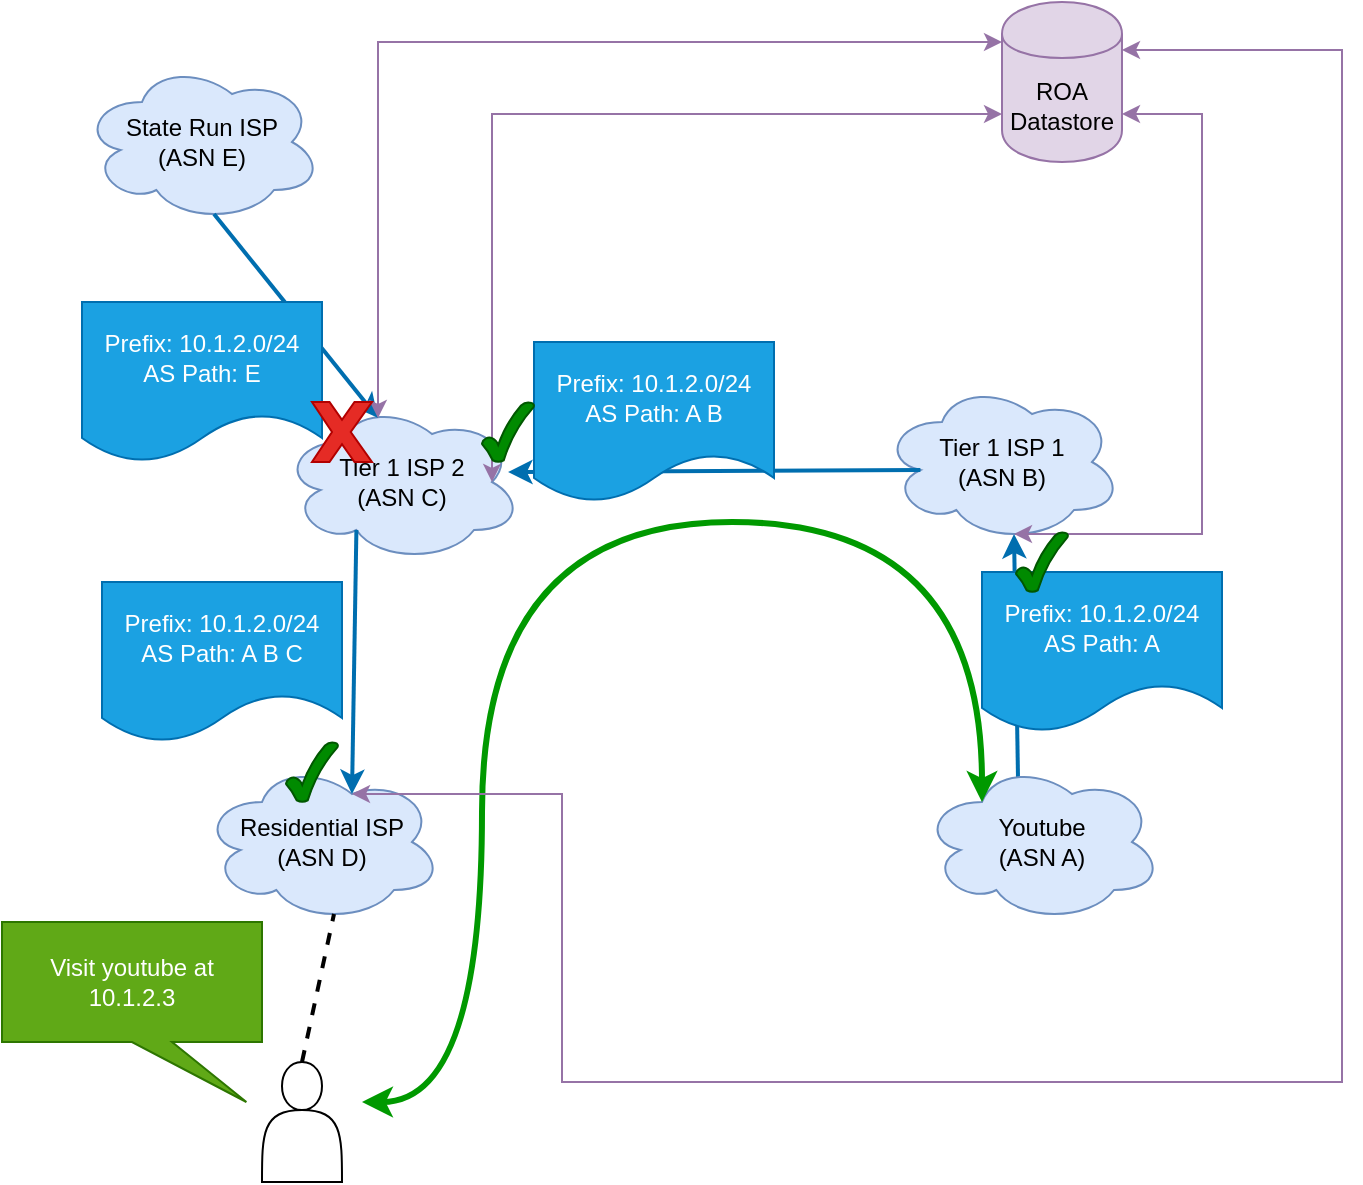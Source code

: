 <mxfile version="12.3.3" type="device" pages="1"><diagram id="Rd24nJYDN6u4Pm66B0-U" name="Page-1"><mxGraphModel dx="1357" dy="728" grid="1" gridSize="10" guides="1" tooltips="1" connect="1" arrows="1" fold="1" page="1" pageScale="1" pageWidth="850" pageHeight="1100" math="0" shadow="0"><root><mxCell id="0"/><mxCell id="1" parent="0"/><mxCell id="e7N7-tjZV6Bajt33-_lS-11" style="rounded=0;orthogonalLoop=1;jettySize=auto;html=1;exitX=0.4;exitY=0.1;exitDx=0;exitDy=0;exitPerimeter=0;entryX=0.55;entryY=0.95;entryDx=0;entryDy=0;entryPerimeter=0;strokeWidth=2;fillColor=#1ba1e2;strokeColor=#006EAF;" parent="1" source="e7N7-tjZV6Bajt33-_lS-1" target="e7N7-tjZV6Bajt33-_lS-3" edge="1"><mxGeometry relative="1" as="geometry"/></mxCell><mxCell id="e7N7-tjZV6Bajt33-_lS-1" value="Youtube&lt;br&gt;(ASN A)" style="ellipse;shape=cloud;whiteSpace=wrap;html=1;fillColor=#dae8fc;strokeColor=#6c8ebf;" parent="1" vertex="1"><mxGeometry x="590" y="420" width="120" height="80" as="geometry"/></mxCell><mxCell id="e7N7-tjZV6Bajt33-_lS-3" value="Tier 1 ISP 1&lt;br&gt;(ASN B)" style="ellipse;shape=cloud;whiteSpace=wrap;html=1;fillColor=#dae8fc;strokeColor=#6c8ebf;" parent="1" vertex="1"><mxGeometry x="570" y="230" width="120" height="80" as="geometry"/></mxCell><mxCell id="e7N7-tjZV6Bajt33-_lS-4" value="Tier 1 ISP 2&lt;br&gt;(ASN C)" style="ellipse;shape=cloud;whiteSpace=wrap;html=1;fillColor=#dae8fc;strokeColor=#6c8ebf;" parent="1" vertex="1"><mxGeometry x="270" y="240" width="120" height="80" as="geometry"/></mxCell><mxCell id="e7N7-tjZV6Bajt33-_lS-5" value="Residential ISP&lt;br&gt;(ASN D)" style="ellipse;shape=cloud;whiteSpace=wrap;html=1;fillColor=#dae8fc;strokeColor=#6c8ebf;" parent="1" vertex="1"><mxGeometry x="230" y="420" width="120" height="80" as="geometry"/></mxCell><mxCell id="e7N7-tjZV6Bajt33-_lS-8" value="" style="shape=actor;whiteSpace=wrap;html=1;" parent="1" vertex="1"><mxGeometry x="260" y="570" width="40" height="60" as="geometry"/></mxCell><mxCell id="e7N7-tjZV6Bajt33-_lS-9" value="" style="endArrow=classic;html=1;exitX=0.16;exitY=0.55;exitDx=0;exitDy=0;exitPerimeter=0;entryX=0.942;entryY=0.438;entryDx=0;entryDy=0;entryPerimeter=0;strokeWidth=2;fillColor=#1ba1e2;strokeColor=#006EAF;" parent="1" source="e7N7-tjZV6Bajt33-_lS-3" target="e7N7-tjZV6Bajt33-_lS-4" edge="1"><mxGeometry width="50" height="50" relative="1" as="geometry"><mxPoint x="150" y="640" as="sourcePoint"/><mxPoint x="200" y="590" as="targetPoint"/></mxGeometry></mxCell><mxCell id="e7N7-tjZV6Bajt33-_lS-10" value="" style="endArrow=classic;html=1;exitX=0.31;exitY=0.8;exitDx=0;exitDy=0;exitPerimeter=0;entryX=0.625;entryY=0.2;entryDx=0;entryDy=0;entryPerimeter=0;strokeWidth=2;fillColor=#1ba1e2;strokeColor=#006EAF;" parent="1" source="e7N7-tjZV6Bajt33-_lS-4" target="e7N7-tjZV6Bajt33-_lS-5" edge="1"><mxGeometry width="50" height="50" relative="1" as="geometry"><mxPoint x="140" y="720" as="sourcePoint"/><mxPoint x="190" y="670" as="targetPoint"/></mxGeometry></mxCell><mxCell id="e7N7-tjZV6Bajt33-_lS-12" value="Prefix: 10.1.2.0/24&lt;br&gt;AS Path: A" style="shape=document;whiteSpace=wrap;html=1;boundedLbl=1;fillColor=#1ba1e2;strokeColor=#006EAF;fontColor=#ffffff;" parent="1" vertex="1"><mxGeometry x="620" y="325" width="120" height="80" as="geometry"/></mxCell><mxCell id="e7N7-tjZV6Bajt33-_lS-13" value="Prefix: 10.1.2.0/24&lt;br&gt;AS Path: A B" style="shape=document;whiteSpace=wrap;html=1;boundedLbl=1;fillColor=#1ba1e2;strokeColor=#006EAF;fontColor=#ffffff;" parent="1" vertex="1"><mxGeometry x="396" y="210" width="120" height="80" as="geometry"/></mxCell><mxCell id="e7N7-tjZV6Bajt33-_lS-14" value="Prefix: 10.1.2.0/24&lt;br&gt;AS Path: A B C" style="shape=document;whiteSpace=wrap;html=1;boundedLbl=1;fillColor=#1ba1e2;strokeColor=#006EAF;fontColor=#ffffff;" parent="1" vertex="1"><mxGeometry x="180" y="330" width="120" height="80" as="geometry"/></mxCell><mxCell id="e7N7-tjZV6Bajt33-_lS-17" value="" style="endArrow=classic;html=1;edgeStyle=orthogonalEdgeStyle;curved=1;strokeWidth=3;strokeColor=#009900;startArrow=classic;startFill=1;entryX=0.25;entryY=0.25;entryDx=0;entryDy=0;entryPerimeter=0;" parent="1" edge="1" target="e7N7-tjZV6Bajt33-_lS-1"><mxGeometry width="50" height="50" relative="1" as="geometry"><mxPoint x="310" y="590" as="sourcePoint"/><mxPoint x="300" y="110" as="targetPoint"/><Array as="points"><mxPoint x="370" y="590"/><mxPoint x="370" y="300"/><mxPoint x="620" y="300"/></Array></mxGeometry></mxCell><mxCell id="e7N7-tjZV6Bajt33-_lS-19" value="Visit youtube at 10.1.2.3" style="shape=callout;whiteSpace=wrap;html=1;perimeter=calloutPerimeter;position2=0.94;fillColor=#60a917;strokeColor=#2D7600;fontColor=#ffffff;" parent="1" vertex="1"><mxGeometry x="130" y="500" width="130" height="90" as="geometry"/></mxCell><mxCell id="e7N7-tjZV6Bajt33-_lS-20" value="" style="endArrow=none;dashed=1;html=1;strokeColor=#000000;strokeWidth=2;entryX=0.55;entryY=0.95;entryDx=0;entryDy=0;entryPerimeter=0;" parent="1" target="e7N7-tjZV6Bajt33-_lS-5" edge="1"><mxGeometry width="50" height="50" relative="1" as="geometry"><mxPoint x="280" y="570" as="sourcePoint"/><mxPoint x="180" y="650" as="targetPoint"/></mxGeometry></mxCell><mxCell id="e7N7-tjZV6Bajt33-_lS-21" value="State Run ISP&lt;br&gt;(ASN E)" style="ellipse;shape=cloud;whiteSpace=wrap;html=1;fillColor=#dae8fc;strokeColor=#6c8ebf;" parent="1" vertex="1"><mxGeometry x="170" y="70" width="120" height="80" as="geometry"/></mxCell><mxCell id="e7N7-tjZV6Bajt33-_lS-22" style="rounded=0;orthogonalLoop=1;jettySize=auto;html=1;exitX=0.55;exitY=0.95;exitDx=0;exitDy=0;exitPerimeter=0;entryX=0.4;entryY=0.1;entryDx=0;entryDy=0;entryPerimeter=0;strokeWidth=2;fillColor=#1ba1e2;strokeColor=#006EAF;" parent="1" source="e7N7-tjZV6Bajt33-_lS-21" target="e7N7-tjZV6Bajt33-_lS-4" edge="1"><mxGeometry relative="1" as="geometry"><mxPoint x="172" y="270" as="sourcePoint"/><mxPoint x="170" y="148" as="targetPoint"/></mxGeometry></mxCell><mxCell id="e7N7-tjZV6Bajt33-_lS-23" value="Prefix: 10.1.2.0/24&lt;br&gt;AS Path: E" style="shape=document;whiteSpace=wrap;html=1;boundedLbl=1;fillColor=#1ba1e2;strokeColor=#006EAF;fontColor=#ffffff;" parent="1" vertex="1"><mxGeometry x="170" y="190" width="120" height="80" as="geometry"/></mxCell><mxCell id="QMQZmk5qR_oar2IFjogQ-1" value="ROA&lt;br&gt;Datastore" style="shape=cylinder;whiteSpace=wrap;html=1;boundedLbl=1;backgroundOutline=1;fillColor=#e1d5e7;strokeColor=#9673a6;" vertex="1" parent="1"><mxGeometry x="630" y="40" width="60" height="80" as="geometry"/></mxCell><mxCell id="QMQZmk5qR_oar2IFjogQ-3" style="edgeStyle=orthogonalEdgeStyle;rounded=0;orthogonalLoop=1;jettySize=auto;html=1;exitX=0.875;exitY=0.5;exitDx=0;exitDy=0;exitPerimeter=0;entryX=0;entryY=0.7;entryDx=0;entryDy=0;fillColor=#e1d5e7;strokeColor=#9673a6;startArrow=classic;startFill=1;" edge="1" parent="1" source="e7N7-tjZV6Bajt33-_lS-4" target="QMQZmk5qR_oar2IFjogQ-1"><mxGeometry relative="1" as="geometry"><mxPoint x="646" y="316" as="sourcePoint"/><mxPoint x="700" y="90" as="targetPoint"/><Array as="points"><mxPoint x="375" y="96"/></Array></mxGeometry></mxCell><mxCell id="QMQZmk5qR_oar2IFjogQ-2" style="edgeStyle=orthogonalEdgeStyle;rounded=0;orthogonalLoop=1;jettySize=auto;html=1;exitX=0.55;exitY=0.95;exitDx=0;exitDy=0;exitPerimeter=0;entryX=1;entryY=0.7;entryDx=0;entryDy=0;fillColor=#e1d5e7;strokeColor=#9673a6;startArrow=classic;startFill=1;" edge="1" parent="1" source="e7N7-tjZV6Bajt33-_lS-3" target="QMQZmk5qR_oar2IFjogQ-1"><mxGeometry relative="1" as="geometry"><Array as="points"><mxPoint x="730" y="306"/><mxPoint x="730" y="96"/></Array></mxGeometry></mxCell><mxCell id="QMQZmk5qR_oar2IFjogQ-4" style="edgeStyle=orthogonalEdgeStyle;rounded=0;orthogonalLoop=1;jettySize=auto;html=1;exitX=0.625;exitY=0.2;exitDx=0;exitDy=0;exitPerimeter=0;entryX=1;entryY=0.3;entryDx=0;entryDy=0;fillColor=#e1d5e7;strokeColor=#9673a6;startArrow=classic;startFill=1;" edge="1" parent="1" source="e7N7-tjZV6Bajt33-_lS-5" target="QMQZmk5qR_oar2IFjogQ-1"><mxGeometry relative="1" as="geometry"><mxPoint x="385" y="290" as="sourcePoint"/><mxPoint x="670" y="130" as="targetPoint"/><Array as="points"><mxPoint x="410" y="436"/><mxPoint x="410" y="580"/><mxPoint x="800" y="580"/><mxPoint x="800" y="64"/></Array></mxGeometry></mxCell><mxCell id="QMQZmk5qR_oar2IFjogQ-5" style="edgeStyle=orthogonalEdgeStyle;rounded=0;orthogonalLoop=1;jettySize=auto;html=1;exitX=0.4;exitY=0.1;exitDx=0;exitDy=0;exitPerimeter=0;fillColor=#e1d5e7;strokeColor=#9673a6;startArrow=classic;startFill=1;" edge="1" parent="1" source="e7N7-tjZV6Bajt33-_lS-4"><mxGeometry relative="1" as="geometry"><mxPoint x="385" y="290" as="sourcePoint"/><mxPoint x="630" y="60" as="targetPoint"/><Array as="points"><mxPoint x="318" y="60"/></Array></mxGeometry></mxCell><mxCell id="QMQZmk5qR_oar2IFjogQ-7" value="" style="verticalLabelPosition=bottom;verticalAlign=top;html=1;shape=mxgraph.basic.x;fillColor=#E52B25;strokeColor=#B20000;fontColor=#ffffff;" vertex="1" parent="1"><mxGeometry x="285" y="240" width="30" height="30" as="geometry"/></mxCell><mxCell id="QMQZmk5qR_oar2IFjogQ-8" value="" style="verticalLabelPosition=bottom;verticalAlign=top;html=1;shape=mxgraph.basic.tick;fillColor=#008a00;strokeColor=#005700;fontColor=#ffffff;" vertex="1" parent="1"><mxGeometry x="637" y="305" width="26" height="30" as="geometry"/></mxCell><mxCell id="QMQZmk5qR_oar2IFjogQ-9" value="" style="verticalLabelPosition=bottom;verticalAlign=top;html=1;shape=mxgraph.basic.tick;fillColor=#008a00;strokeColor=#005700;fontColor=#ffffff;" vertex="1" parent="1"><mxGeometry x="370" y="240" width="26" height="30" as="geometry"/></mxCell><mxCell id="QMQZmk5qR_oar2IFjogQ-10" value="" style="verticalLabelPosition=bottom;verticalAlign=top;html=1;shape=mxgraph.basic.tick;fillColor=#008a00;strokeColor=#005700;fontColor=#ffffff;" vertex="1" parent="1"><mxGeometry x="272" y="410" width="26" height="30" as="geometry"/></mxCell></root></mxGraphModel></diagram></mxfile>